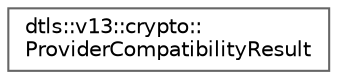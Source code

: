digraph "Graphical Class Hierarchy"
{
 // LATEX_PDF_SIZE
  bgcolor="transparent";
  edge [fontname=Helvetica,fontsize=10,labelfontname=Helvetica,labelfontsize=10];
  node [fontname=Helvetica,fontsize=10,shape=box,height=0.2,width=0.4];
  rankdir="LR";
  Node0 [id="Node000000",label="dtls::v13::crypto::\lProviderCompatibilityResult",height=0.2,width=0.4,color="grey40", fillcolor="white", style="filled",URL="$structdtls_1_1v13_1_1crypto_1_1ProviderCompatibilityResult.html",tooltip=" "];
}
